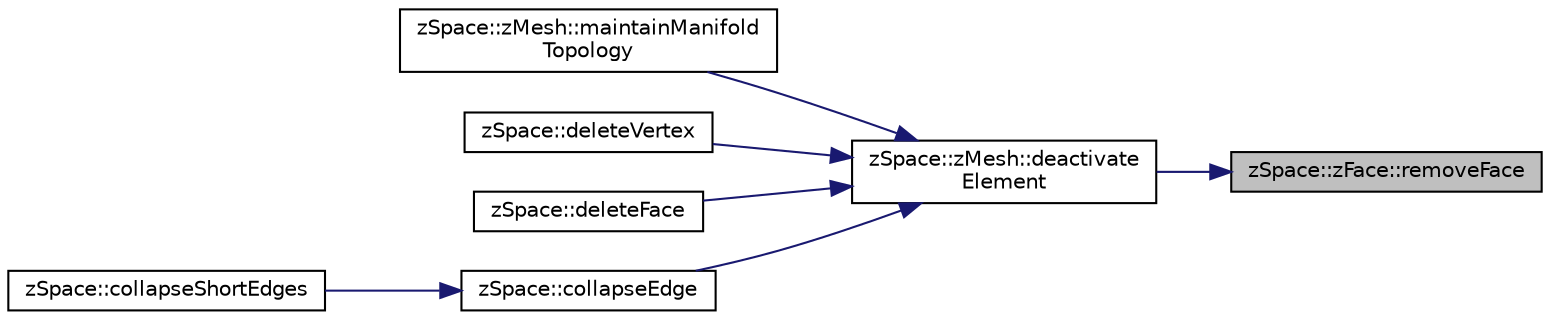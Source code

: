 digraph "zSpace::zFace::removeFace"
{
 // LATEX_PDF_SIZE
  edge [fontname="Helvetica",fontsize="10",labelfontname="Helvetica",labelfontsize="10"];
  node [fontname="Helvetica",fontsize="10",shape=record];
  rankdir="RL";
  Node131 [label="zSpace::zFace::removeFace",height=0.2,width=0.4,color="black", fillcolor="grey75", style="filled", fontcolor="black",tooltip="This method makes the pointers of the current zFace to null."];
  Node131 -> Node132 [dir="back",color="midnightblue",fontsize="10",style="solid",fontname="Helvetica"];
  Node132 [label="zSpace::zMesh::deactivate\lElement",height=0.2,width=0.4,color="black", fillcolor="white", style="filled",URL="$classz_space_1_1z_mesh.html#aea35829fdb54f511f93cef10c85da66c",tooltip="This method deactivates the input elements from the array connected with the input type."];
  Node132 -> Node133 [dir="back",color="midnightblue",fontsize="10",style="solid",fontname="Helvetica"];
  Node133 [label="zSpace::zMesh::maintainManifold\lTopology",height=0.2,width=0.4,color="black", fillcolor="white", style="filled",URL="$classz_space_1_1z_mesh.html#ae66609043bee62d706443ac5dc47304f",tooltip="This method cleans up the mesh to maintain manifolod topology."];
  Node132 -> Node134 [dir="back",color="midnightblue",fontsize="10",style="solid",fontname="Helvetica"];
  Node134 [label="zSpace::deleteVertex",height=0.2,width=0.4,color="black", fillcolor="white", style="filled",URL="$group__z_mesh_modifiers.html#ga20644ac4933b8ae055b0eb47a9df8420",tooltip="This method deletes the mesh vertex given by the input vertex index."];
  Node132 -> Node135 [dir="back",color="midnightblue",fontsize="10",style="solid",fontname="Helvetica"];
  Node135 [label="zSpace::deleteFace",height=0.2,width=0.4,color="black", fillcolor="white", style="filled",URL="$group__z_mesh_modifiers.html#ga24ab0fcd418ba91e387838fdc4711787",tooltip="This method deletes the mesh face given by the input face index."];
  Node132 -> Node136 [dir="back",color="midnightblue",fontsize="10",style="solid",fontname="Helvetica"];
  Node136 [label="zSpace::collapseEdge",height=0.2,width=0.4,color="black", fillcolor="white", style="filled",URL="$group__z_mesh_modifiers.html#ga77533a4e95924fa8c030ba013eef1ec6",tooltip="This method collapses an edge into a vertex."];
  Node136 -> Node137 [dir="back",color="midnightblue",fontsize="10",style="solid",fontname="Helvetica"];
  Node137 [label="zSpace::collapseShortEdges",height=0.2,width=0.4,color="black", fillcolor="white", style="filled",URL="$group__z_mesh_modifiers.html#ga14350e97740cec4f835125fb286fc071",tooltip="This method collapses an edge shorter than the given minimum edge length value if the collapsing does..."];
}
